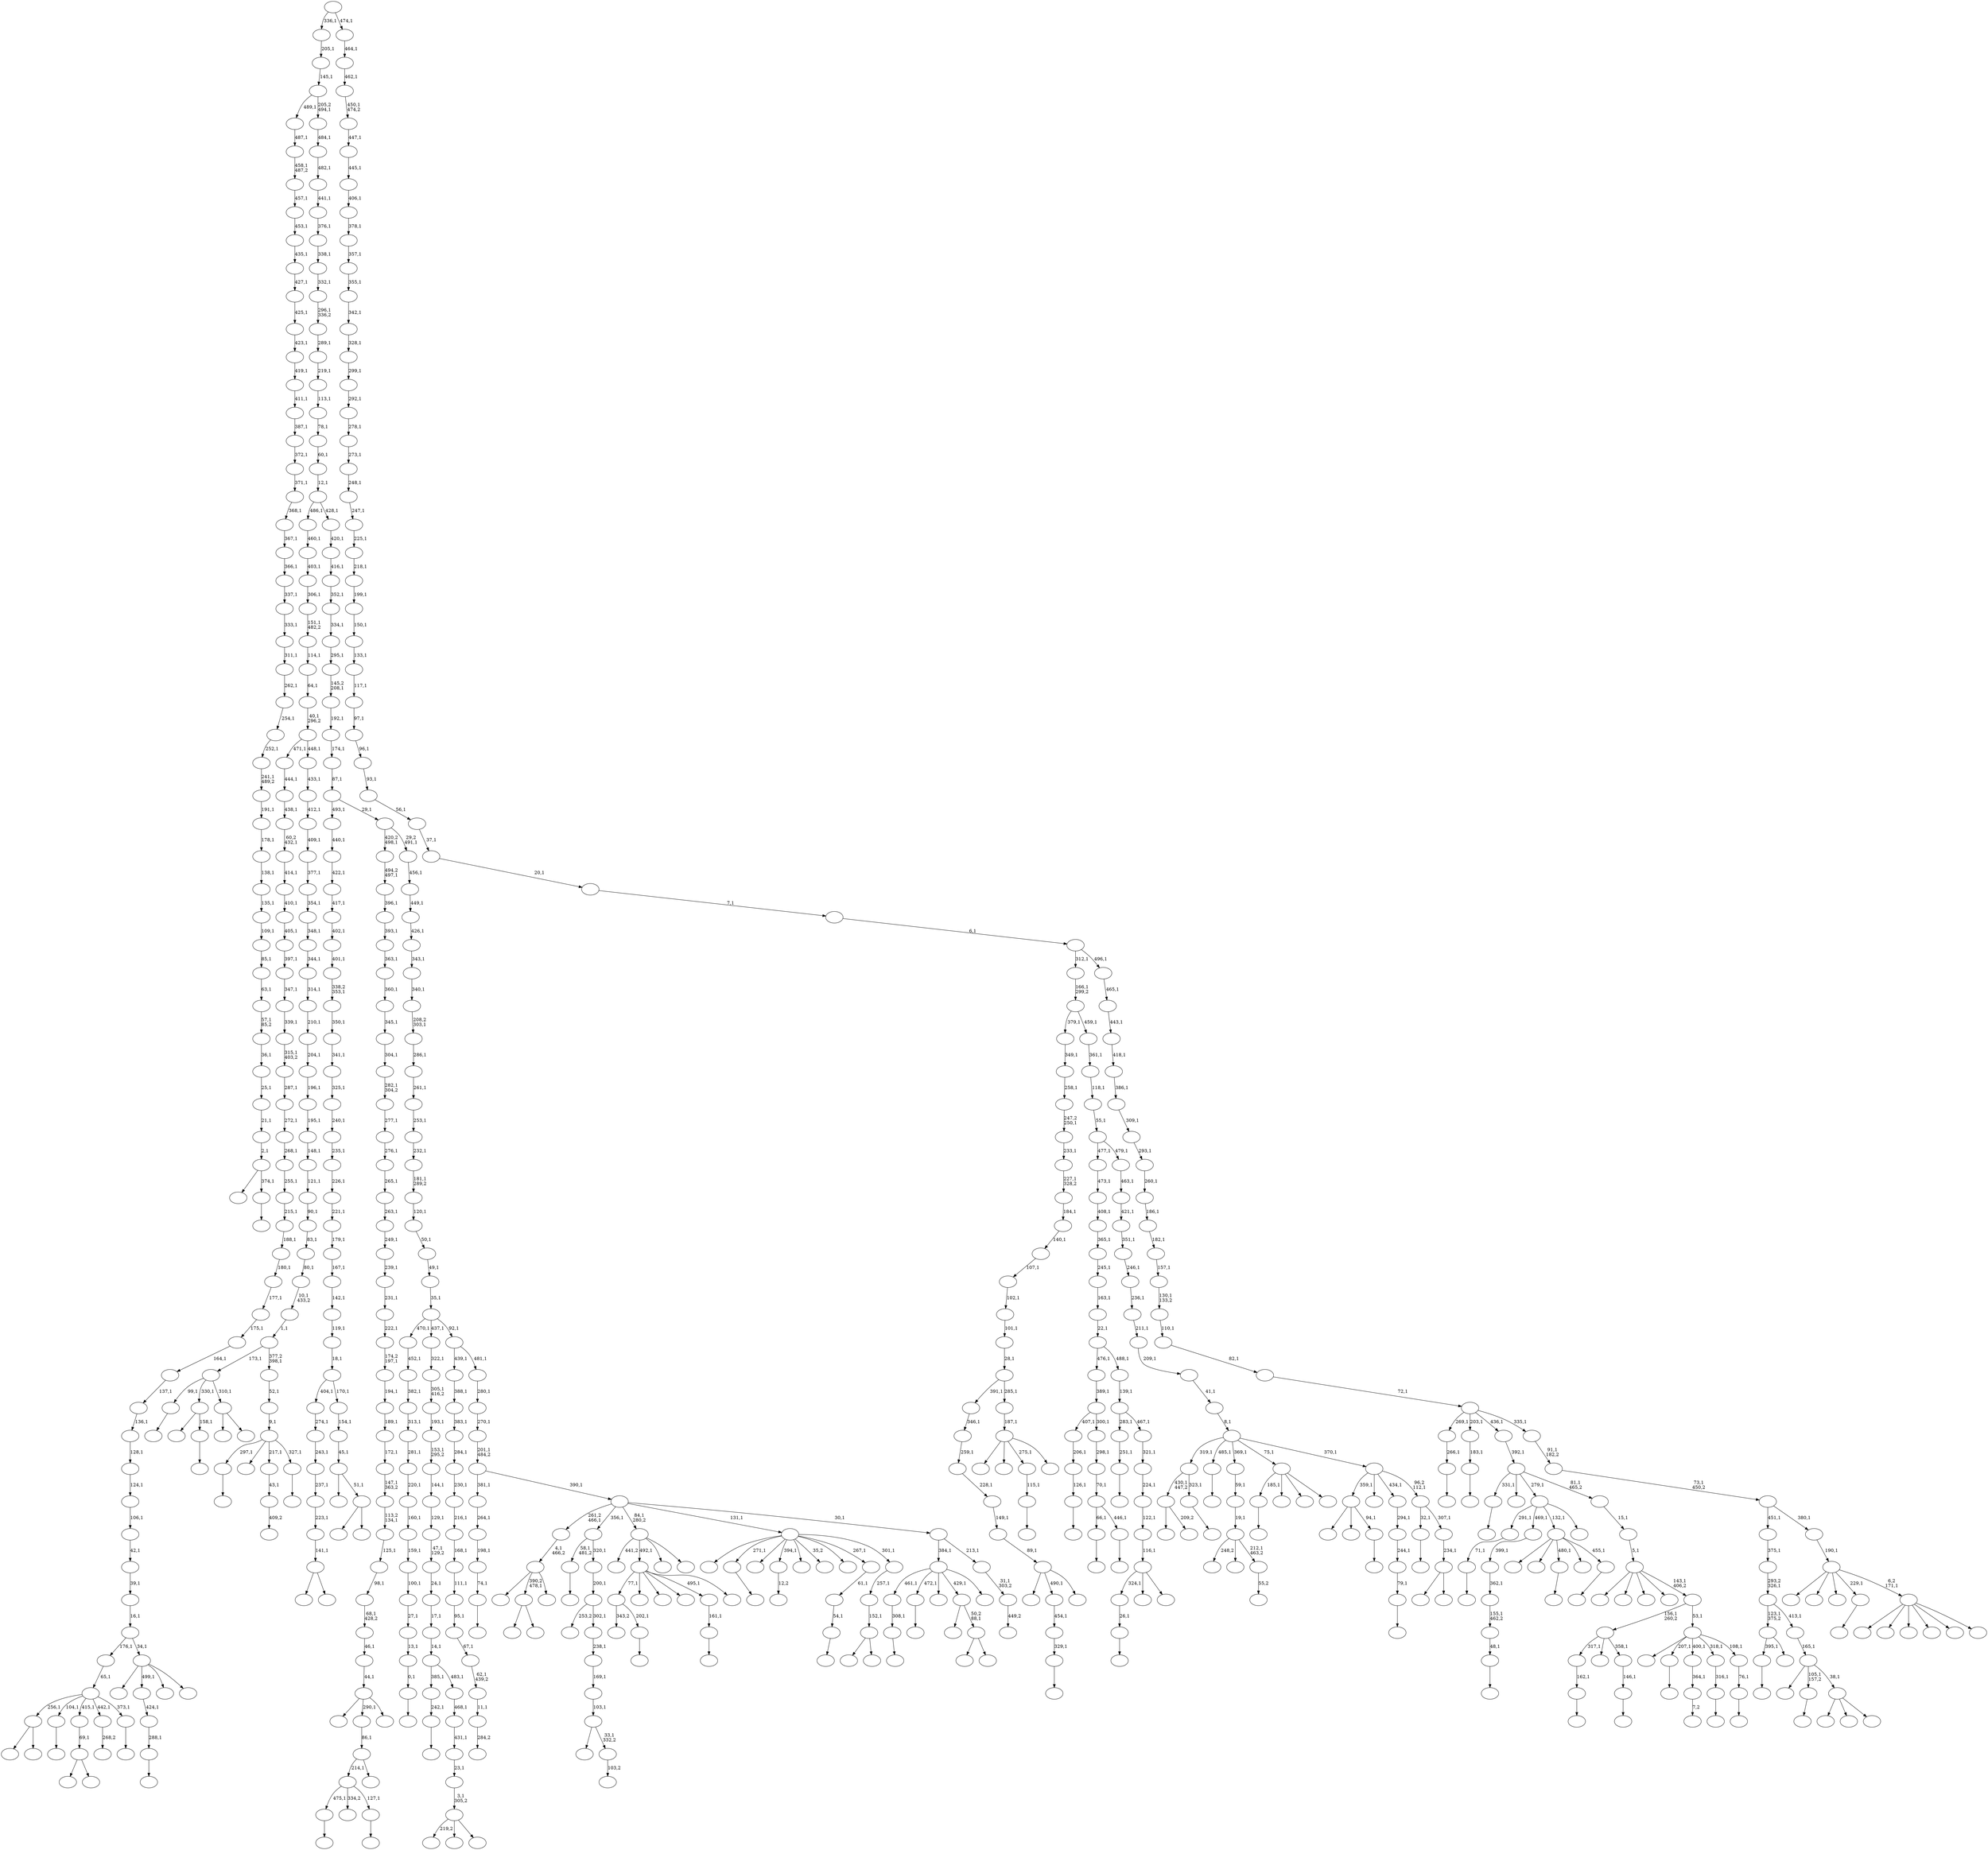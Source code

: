 digraph T {
	650 [label=""]
	649 [label=""]
	648 [label=""]
	647 [label=""]
	646 [label=""]
	645 [label=""]
	644 [label=""]
	643 [label=""]
	642 [label=""]
	641 [label=""]
	640 [label=""]
	639 [label=""]
	638 [label=""]
	637 [label=""]
	636 [label=""]
	635 [label=""]
	634 [label=""]
	633 [label=""]
	632 [label=""]
	631 [label=""]
	630 [label=""]
	629 [label=""]
	628 [label=""]
	627 [label=""]
	626 [label=""]
	625 [label=""]
	624 [label=""]
	623 [label=""]
	622 [label=""]
	621 [label=""]
	620 [label=""]
	619 [label=""]
	618 [label=""]
	617 [label=""]
	616 [label=""]
	615 [label=""]
	614 [label=""]
	613 [label=""]
	612 [label=""]
	611 [label=""]
	610 [label=""]
	609 [label=""]
	608 [label=""]
	607 [label=""]
	606 [label=""]
	605 [label=""]
	604 [label=""]
	603 [label=""]
	602 [label=""]
	601 [label=""]
	600 [label=""]
	599 [label=""]
	598 [label=""]
	597 [label=""]
	596 [label=""]
	595 [label=""]
	594 [label=""]
	593 [label=""]
	592 [label=""]
	591 [label=""]
	590 [label=""]
	589 [label=""]
	588 [label=""]
	587 [label=""]
	586 [label=""]
	585 [label=""]
	584 [label=""]
	583 [label=""]
	582 [label=""]
	581 [label=""]
	580 [label=""]
	579 [label=""]
	578 [label=""]
	577 [label=""]
	576 [label=""]
	575 [label=""]
	574 [label=""]
	573 [label=""]
	572 [label=""]
	571 [label=""]
	570 [label=""]
	569 [label=""]
	568 [label=""]
	567 [label=""]
	566 [label=""]
	565 [label=""]
	564 [label=""]
	563 [label=""]
	562 [label=""]
	561 [label=""]
	560 [label=""]
	559 [label=""]
	558 [label=""]
	557 [label=""]
	556 [label=""]
	555 [label=""]
	554 [label=""]
	553 [label=""]
	552 [label=""]
	551 [label=""]
	550 [label=""]
	549 [label=""]
	548 [label=""]
	547 [label=""]
	546 [label=""]
	545 [label=""]
	544 [label=""]
	543 [label=""]
	542 [label=""]
	541 [label=""]
	540 [label=""]
	539 [label=""]
	538 [label=""]
	537 [label=""]
	536 [label=""]
	535 [label=""]
	534 [label=""]
	533 [label=""]
	532 [label=""]
	531 [label=""]
	530 [label=""]
	529 [label=""]
	528 [label=""]
	527 [label=""]
	526 [label=""]
	525 [label=""]
	524 [label=""]
	523 [label=""]
	522 [label=""]
	521 [label=""]
	520 [label=""]
	519 [label=""]
	518 [label=""]
	517 [label=""]
	516 [label=""]
	515 [label=""]
	514 [label=""]
	513 [label=""]
	512 [label=""]
	511 [label=""]
	510 [label=""]
	509 [label=""]
	508 [label=""]
	507 [label=""]
	506 [label=""]
	505 [label=""]
	504 [label=""]
	503 [label=""]
	502 [label=""]
	501 [label=""]
	500 [label=""]
	499 [label=""]
	498 [label=""]
	497 [label=""]
	496 [label=""]
	495 [label=""]
	494 [label=""]
	493 [label=""]
	492 [label=""]
	491 [label=""]
	490 [label=""]
	489 [label=""]
	488 [label=""]
	487 [label=""]
	486 [label=""]
	485 [label=""]
	484 [label=""]
	483 [label=""]
	482 [label=""]
	481 [label=""]
	480 [label=""]
	479 [label=""]
	478 [label=""]
	477 [label=""]
	476 [label=""]
	475 [label=""]
	474 [label=""]
	473 [label=""]
	472 [label=""]
	471 [label=""]
	470 [label=""]
	469 [label=""]
	468 [label=""]
	467 [label=""]
	466 [label=""]
	465 [label=""]
	464 [label=""]
	463 [label=""]
	462 [label=""]
	461 [label=""]
	460 [label=""]
	459 [label=""]
	458 [label=""]
	457 [label=""]
	456 [label=""]
	455 [label=""]
	454 [label=""]
	453 [label=""]
	452 [label=""]
	451 [label=""]
	450 [label=""]
	449 [label=""]
	448 [label=""]
	447 [label=""]
	446 [label=""]
	445 [label=""]
	444 [label=""]
	443 [label=""]
	442 [label=""]
	441 [label=""]
	440 [label=""]
	439 [label=""]
	438 [label=""]
	437 [label=""]
	436 [label=""]
	435 [label=""]
	434 [label=""]
	433 [label=""]
	432 [label=""]
	431 [label=""]
	430 [label=""]
	429 [label=""]
	428 [label=""]
	427 [label=""]
	426 [label=""]
	425 [label=""]
	424 [label=""]
	423 [label=""]
	422 [label=""]
	421 [label=""]
	420 [label=""]
	419 [label=""]
	418 [label=""]
	417 [label=""]
	416 [label=""]
	415 [label=""]
	414 [label=""]
	413 [label=""]
	412 [label=""]
	411 [label=""]
	410 [label=""]
	409 [label=""]
	408 [label=""]
	407 [label=""]
	406 [label=""]
	405 [label=""]
	404 [label=""]
	403 [label=""]
	402 [label=""]
	401 [label=""]
	400 [label=""]
	399 [label=""]
	398 [label=""]
	397 [label=""]
	396 [label=""]
	395 [label=""]
	394 [label=""]
	393 [label=""]
	392 [label=""]
	391 [label=""]
	390 [label=""]
	389 [label=""]
	388 [label=""]
	387 [label=""]
	386 [label=""]
	385 [label=""]
	384 [label=""]
	383 [label=""]
	382 [label=""]
	381 [label=""]
	380 [label=""]
	379 [label=""]
	378 [label=""]
	377 [label=""]
	376 [label=""]
	375 [label=""]
	374 [label=""]
	373 [label=""]
	372 [label=""]
	371 [label=""]
	370 [label=""]
	369 [label=""]
	368 [label=""]
	367 [label=""]
	366 [label=""]
	365 [label=""]
	364 [label=""]
	363 [label=""]
	362 [label=""]
	361 [label=""]
	360 [label=""]
	359 [label=""]
	358 [label=""]
	357 [label=""]
	356 [label=""]
	355 [label=""]
	354 [label=""]
	353 [label=""]
	352 [label=""]
	351 [label=""]
	350 [label=""]
	349 [label=""]
	348 [label=""]
	347 [label=""]
	346 [label=""]
	345 [label=""]
	344 [label=""]
	343 [label=""]
	342 [label=""]
	341 [label=""]
	340 [label=""]
	339 [label=""]
	338 [label=""]
	337 [label=""]
	336 [label=""]
	335 [label=""]
	334 [label=""]
	333 [label=""]
	332 [label=""]
	331 [label=""]
	330 [label=""]
	329 [label=""]
	328 [label=""]
	327 [label=""]
	326 [label=""]
	325 [label=""]
	324 [label=""]
	323 [label=""]
	322 [label=""]
	321 [label=""]
	320 [label=""]
	319 [label=""]
	318 [label=""]
	317 [label=""]
	316 [label=""]
	315 [label=""]
	314 [label=""]
	313 [label=""]
	312 [label=""]
	311 [label=""]
	310 [label=""]
	309 [label=""]
	308 [label=""]
	307 [label=""]
	306 [label=""]
	305 [label=""]
	304 [label=""]
	303 [label=""]
	302 [label=""]
	301 [label=""]
	300 [label=""]
	299 [label=""]
	298 [label=""]
	297 [label=""]
	296 [label=""]
	295 [label=""]
	294 [label=""]
	293 [label=""]
	292 [label=""]
	291 [label=""]
	290 [label=""]
	289 [label=""]
	288 [label=""]
	287 [label=""]
	286 [label=""]
	285 [label=""]
	284 [label=""]
	283 [label=""]
	282 [label=""]
	281 [label=""]
	280 [label=""]
	279 [label=""]
	278 [label=""]
	277 [label=""]
	276 [label=""]
	275 [label=""]
	274 [label=""]
	273 [label=""]
	272 [label=""]
	271 [label=""]
	270 [label=""]
	269 [label=""]
	268 [label=""]
	267 [label=""]
	266 [label=""]
	265 [label=""]
	264 [label=""]
	263 [label=""]
	262 [label=""]
	261 [label=""]
	260 [label=""]
	259 [label=""]
	258 [label=""]
	257 [label=""]
	256 [label=""]
	255 [label=""]
	254 [label=""]
	253 [label=""]
	252 [label=""]
	251 [label=""]
	250 [label=""]
	249 [label=""]
	248 [label=""]
	247 [label=""]
	246 [label=""]
	245 [label=""]
	244 [label=""]
	243 [label=""]
	242 [label=""]
	241 [label=""]
	240 [label=""]
	239 [label=""]
	238 [label=""]
	237 [label=""]
	236 [label=""]
	235 [label=""]
	234 [label=""]
	233 [label=""]
	232 [label=""]
	231 [label=""]
	230 [label=""]
	229 [label=""]
	228 [label=""]
	227 [label=""]
	226 [label=""]
	225 [label=""]
	224 [label=""]
	223 [label=""]
	222 [label=""]
	221 [label=""]
	220 [label=""]
	219 [label=""]
	218 [label=""]
	217 [label=""]
	216 [label=""]
	215 [label=""]
	214 [label=""]
	213 [label=""]
	212 [label=""]
	211 [label=""]
	210 [label=""]
	209 [label=""]
	208 [label=""]
	207 [label=""]
	206 [label=""]
	205 [label=""]
	204 [label=""]
	203 [label=""]
	202 [label=""]
	201 [label=""]
	200 [label=""]
	199 [label=""]
	198 [label=""]
	197 [label=""]
	196 [label=""]
	195 [label=""]
	194 [label=""]
	193 [label=""]
	192 [label=""]
	191 [label=""]
	190 [label=""]
	189 [label=""]
	188 [label=""]
	187 [label=""]
	186 [label=""]
	185 [label=""]
	184 [label=""]
	183 [label=""]
	182 [label=""]
	181 [label=""]
	180 [label=""]
	179 [label=""]
	178 [label=""]
	177 [label=""]
	176 [label=""]
	175 [label=""]
	174 [label=""]
	173 [label=""]
	172 [label=""]
	171 [label=""]
	170 [label=""]
	169 [label=""]
	168 [label=""]
	167 [label=""]
	166 [label=""]
	165 [label=""]
	164 [label=""]
	163 [label=""]
	162 [label=""]
	161 [label=""]
	160 [label=""]
	159 [label=""]
	158 [label=""]
	157 [label=""]
	156 [label=""]
	155 [label=""]
	154 [label=""]
	153 [label=""]
	152 [label=""]
	151 [label=""]
	150 [label=""]
	149 [label=""]
	148 [label=""]
	147 [label=""]
	146 [label=""]
	145 [label=""]
	144 [label=""]
	143 [label=""]
	142 [label=""]
	141 [label=""]
	140 [label=""]
	139 [label=""]
	138 [label=""]
	137 [label=""]
	136 [label=""]
	135 [label=""]
	134 [label=""]
	133 [label=""]
	132 [label=""]
	131 [label=""]
	130 [label=""]
	129 [label=""]
	128 [label=""]
	127 [label=""]
	126 [label=""]
	125 [label=""]
	124 [label=""]
	123 [label=""]
	122 [label=""]
	121 [label=""]
	120 [label=""]
	119 [label=""]
	118 [label=""]
	117 [label=""]
	116 [label=""]
	115 [label=""]
	114 [label=""]
	113 [label=""]
	112 [label=""]
	111 [label=""]
	110 [label=""]
	109 [label=""]
	108 [label=""]
	107 [label=""]
	106 [label=""]
	105 [label=""]
	104 [label=""]
	103 [label=""]
	102 [label=""]
	101 [label=""]
	100 [label=""]
	99 [label=""]
	98 [label=""]
	97 [label=""]
	96 [label=""]
	95 [label=""]
	94 [label=""]
	93 [label=""]
	92 [label=""]
	91 [label=""]
	90 [label=""]
	89 [label=""]
	88 [label=""]
	87 [label=""]
	86 [label=""]
	85 [label=""]
	84 [label=""]
	83 [label=""]
	82 [label=""]
	81 [label=""]
	80 [label=""]
	79 [label=""]
	78 [label=""]
	77 [label=""]
	76 [label=""]
	75 [label=""]
	74 [label=""]
	73 [label=""]
	72 [label=""]
	71 [label=""]
	70 [label=""]
	69 [label=""]
	68 [label=""]
	67 [label=""]
	66 [label=""]
	65 [label=""]
	64 [label=""]
	63 [label=""]
	62 [label=""]
	61 [label=""]
	60 [label=""]
	59 [label=""]
	58 [label=""]
	57 [label=""]
	56 [label=""]
	55 [label=""]
	54 [label=""]
	53 [label=""]
	52 [label=""]
	51 [label=""]
	50 [label=""]
	49 [label=""]
	48 [label=""]
	47 [label=""]
	46 [label=""]
	45 [label=""]
	44 [label=""]
	43 [label=""]
	42 [label=""]
	41 [label=""]
	40 [label=""]
	39 [label=""]
	38 [label=""]
	37 [label=""]
	36 [label=""]
	35 [label=""]
	34 [label=""]
	33 [label=""]
	32 [label=""]
	31 [label=""]
	30 [label=""]
	29 [label=""]
	28 [label=""]
	27 [label=""]
	26 [label=""]
	25 [label=""]
	24 [label=""]
	23 [label=""]
	22 [label=""]
	21 [label=""]
	20 [label=""]
	19 [label=""]
	18 [label=""]
	17 [label=""]
	16 [label=""]
	15 [label=""]
	14 [label=""]
	13 [label=""]
	12 [label=""]
	11 [label=""]
	10 [label=""]
	9 [label=""]
	8 [label=""]
	7 [label=""]
	6 [label=""]
	5 [label=""]
	4 [label=""]
	3 [label=""]
	2 [label=""]
	1 [label=""]
	0 [label=""]
	643 -> 647 [label=""]
	643 -> 644 [label=""]
	641 -> 642 [label=""]
	639 -> 640 [label=""]
	638 -> 639 [label="288,1"]
	637 -> 638 [label="424,1"]
	635 -> 636 [label=""]
	634 -> 635 [label="251,1"]
	632 -> 633 [label=""]
	631 -> 632 [label="308,1"]
	627 -> 628 [label=""]
	626 -> 627 [label="162,1"]
	619 -> 620 [label=""]
	618 -> 649 [label="343,2"]
	618 -> 619 [label="202,1"]
	616 -> 617 [label=""]
	611 -> 612 [label=""]
	607 -> 608 [label="284,2"]
	606 -> 607 [label="11,1"]
	605 -> 606 [label="62,1\n439,2"]
	604 -> 605 [label="67,1"]
	603 -> 604 [label="95,1"]
	602 -> 603 [label="111,1"]
	601 -> 602 [label="168,1"]
	600 -> 601 [label="216,1"]
	599 -> 600 [label="230,1"]
	598 -> 599 [label="284,1"]
	597 -> 598 [label="383,1"]
	596 -> 597 [label="388,1"]
	592 -> 593 [label=""]
	590 -> 591 [label=""]
	587 -> 588 [label=""]
	586 -> 587 [label="0,1"]
	585 -> 586 [label="13,1"]
	584 -> 585 [label="27,1"]
	583 -> 584 [label="100,1"]
	582 -> 583 [label="159,1"]
	581 -> 582 [label="160,1"]
	580 -> 581 [label="220,1"]
	579 -> 580 [label="281,1"]
	578 -> 579 [label="313,1"]
	577 -> 578 [label="382,1"]
	576 -> 577 [label="452,1"]
	574 -> 575 [label=""]
	568 -> 629 [label=""]
	568 -> 569 [label="209,2"]
	566 -> 567 [label=""]
	560 -> 561 [label=""]
	559 -> 560 [label="126,1"]
	558 -> 559 [label="206,1"]
	555 -> 556 [label=""]
	554 -> 574 [label="66,1"]
	554 -> 555 [label="446,1"]
	553 -> 554 [label="70,1"]
	552 -> 553 [label="298,1"]
	551 -> 558 [label="407,1"]
	551 -> 552 [label="300,1"]
	550 -> 551 [label="389,1"]
	546 -> 613 [label=""]
	546 -> 547 [label=""]
	545 -> 546 [label="69,1"]
	543 -> 544 [label=""]
	541 -> 542 [label=""]
	540 -> 541 [label="146,1"]
	539 -> 626 [label="317,1"]
	539 -> 595 [label=""]
	539 -> 540 [label="358,1"]
	537 -> 538 [label=""]
	536 -> 537 [label="71,1"]
	534 -> 535 [label=""]
	532 -> 533 [label=""]
	531 -> 532 [label="48,1"]
	530 -> 531 [label="155,1\n462,2"]
	529 -> 530 [label="362,1"]
	528 -> 529 [label="399,1"]
	525 -> 526 [label=""]
	524 -> 525 [label="26,1"]
	520 -> 521 [label=""]
	519 -> 520 [label="242,1"]
	517 -> 518 [label="268,2"]
	514 -> 515 [label=""]
	511 -> 512 [label=""]
	510 -> 568 [label="430,1\n447,2"]
	510 -> 511 [label="323,1"]
	508 -> 509 [label="7,2"]
	507 -> 508 [label="364,1"]
	502 -> 563 [label=""]
	502 -> 503 [label=""]
	498 -> 499 [label=""]
	496 -> 497 [label=""]
	495 -> 496 [label="329,1"]
	494 -> 495 [label="454,1"]
	490 -> 491 [label=""]
	489 -> 490 [label="161,1"]
	485 -> 486 [label=""]
	484 -> 643 [label="256,1"]
	484 -> 566 [label="104,1"]
	484 -> 545 [label="415,1"]
	484 -> 517 [label="442,1"]
	484 -> 485 [label="373,1"]
	483 -> 484 [label="65,1"]
	475 -> 505 [label=""]
	475 -> 476 [label=""]
	474 -> 475 [label="141,1"]
	473 -> 474 [label="223,1"]
	472 -> 473 [label="237,1"]
	471 -> 472 [label="243,1"]
	470 -> 471 [label="274,1"]
	468 -> 589 [label=""]
	468 -> 502 [label="390,2\n478,1"]
	468 -> 469 [label=""]
	467 -> 468 [label="4,1\n466,2"]
	465 -> 466 [label=""]
	463 -> 513 [label="219,2"]
	463 -> 487 [label=""]
	463 -> 464 [label=""]
	462 -> 463 [label="3,1\n305,2"]
	461 -> 462 [label="23,1"]
	460 -> 461 [label="431,1"]
	459 -> 460 [label="468,1"]
	458 -> 519 [label="385,1"]
	458 -> 459 [label="483,1"]
	457 -> 458 [label="14,1"]
	456 -> 457 [label="17,1"]
	455 -> 456 [label="24,1"]
	454 -> 455 [label="47,1\n129,2"]
	453 -> 454 [label="129,1"]
	452 -> 453 [label="144,1"]
	451 -> 452 [label="153,1\n295,2"]
	450 -> 451 [label="193,1"]
	449 -> 450 [label="305,1\n416,2"]
	448 -> 449 [label="322,1"]
	445 -> 446 [label="12,2"]
	441 -> 442 [label=""]
	440 -> 624 [label=""]
	440 -> 441 [label="374,1"]
	439 -> 440 [label="2,1"]
	438 -> 439 [label="21,1"]
	437 -> 438 [label="25,1"]
	436 -> 437 [label="36,1"]
	435 -> 436 [label="57,1\n85,2"]
	434 -> 435 [label="63,1"]
	433 -> 434 [label="85,1"]
	432 -> 433 [label="109,1"]
	431 -> 432 [label="135,1"]
	430 -> 431 [label="138,1"]
	429 -> 430 [label="178,1"]
	428 -> 429 [label="191,1"]
	427 -> 428 [label="241,1\n489,2"]
	426 -> 427 [label="252,1"]
	425 -> 426 [label="254,1"]
	424 -> 425 [label="262,1"]
	423 -> 424 [label="311,1"]
	422 -> 423 [label="333,1"]
	421 -> 422 [label="337,1"]
	420 -> 421 [label="366,1"]
	419 -> 420 [label="367,1"]
	418 -> 419 [label="368,1"]
	417 -> 418 [label="371,1"]
	416 -> 417 [label="372,1"]
	415 -> 416 [label="387,1"]
	414 -> 415 [label="411,1"]
	413 -> 414 [label="419,1"]
	412 -> 413 [label="423,1"]
	411 -> 412 [label="425,1"]
	410 -> 411 [label="427,1"]
	409 -> 410 [label="435,1"]
	408 -> 409 [label="453,1"]
	407 -> 408 [label="457,1"]
	406 -> 407 [label="458,1\n487,2"]
	405 -> 406 [label="487,1"]
	403 -> 514 [label="395,1"]
	403 -> 404 [label=""]
	398 -> 399 [label=""]
	397 -> 646 [label=""]
	397 -> 557 [label=""]
	397 -> 398 [label="94,1"]
	393 -> 394 [label=""]
	392 -> 611 [label="475,1"]
	392 -> 443 [label="334,2"]
	392 -> 393 [label="127,1"]
	390 -> 615 [label=""]
	390 -> 391 [label=""]
	389 -> 481 [label=""]
	389 -> 390 [label="51,1"]
	388 -> 389 [label="45,1"]
	387 -> 388 [label="154,1"]
	386 -> 470 [label="404,1"]
	386 -> 387 [label="170,1"]
	385 -> 386 [label="18,1"]
	384 -> 385 [label="119,1"]
	383 -> 384 [label="142,1"]
	382 -> 383 [label="167,1"]
	381 -> 382 [label="179,1"]
	380 -> 381 [label="221,1"]
	379 -> 380 [label="226,1"]
	378 -> 379 [label="235,1"]
	377 -> 378 [label="240,1"]
	376 -> 377 [label="325,1"]
	375 -> 376 [label="341,1"]
	374 -> 375 [label="350,1"]
	373 -> 374 [label="338,2\n353,1"]
	372 -> 373 [label="401,1"]
	371 -> 372 [label="402,1"]
	370 -> 371 [label="417,1"]
	369 -> 370 [label="422,1"]
	368 -> 369 [label="440,1"]
	366 -> 367 [label=""]
	365 -> 366 [label="115,1"]
	362 -> 363 [label=""]
	361 -> 362 [label="316,1"]
	357 -> 358 [label=""]
	356 -> 501 [label=""]
	356 -> 357 [label="158,1"]
	354 -> 355 [label=""]
	352 -> 353 [label=""]
	351 -> 352 [label="79,1"]
	350 -> 351 [label="244,1"]
	349 -> 350 [label="294,1"]
	347 -> 348 [label=""]
	345 -> 648 [label=""]
	345 -> 637 [label="499,1"]
	345 -> 492 [label=""]
	345 -> 346 [label=""]
	344 -> 483 [label="176,1"]
	344 -> 345 [label="34,1"]
	343 -> 344 [label="16,1"]
	342 -> 343 [label="39,1"]
	341 -> 342 [label="42,1"]
	340 -> 341 [label="106,1"]
	339 -> 340 [label="124,1"]
	338 -> 339 [label="128,1"]
	337 -> 338 [label="136,1"]
	336 -> 337 [label="137,1"]
	335 -> 336 [label="164,1"]
	334 -> 335 [label="175,1"]
	333 -> 334 [label="177,1"]
	332 -> 333 [label="180,1"]
	331 -> 332 [label="188,1"]
	330 -> 331 [label="215,1"]
	329 -> 330 [label="255,1"]
	328 -> 329 [label="268,1"]
	327 -> 328 [label="272,1"]
	326 -> 327 [label="287,1"]
	325 -> 326 [label="315,1\n403,2"]
	324 -> 325 [label="339,1"]
	323 -> 324 [label="347,1"]
	322 -> 323 [label="397,1"]
	321 -> 322 [label="405,1"]
	320 -> 321 [label="410,1"]
	319 -> 320 [label="414,1"]
	318 -> 319 [label="60,2\n432,1"]
	317 -> 318 [label="438,1"]
	316 -> 317 [label="444,1"]
	314 -> 315 [label=""]
	312 -> 313 [label="409,2"]
	311 -> 312 [label="43,1"]
	309 -> 310 [label="55,2"]
	308 -> 625 [label="248,2"]
	308 -> 400 [label=""]
	308 -> 309 [label="212,1\n463,2"]
	307 -> 308 [label="19,1"]
	306 -> 307 [label="59,1"]
	303 -> 304 [label=""]
	302 -> 570 [label=""]
	302 -> 548 [label=""]
	302 -> 543 [label="480,1"]
	302 -> 500 [label=""]
	302 -> 303 [label="455,1"]
	300 -> 301 [label=""]
	298 -> 299 [label=""]
	297 -> 298 [label="266,1"]
	295 -> 359 [label=""]
	295 -> 296 [label=""]
	294 -> 564 [label=""]
	294 -> 295 [label="50,2\n88,1"]
	292 -> 527 [label=""]
	292 -> 293 [label=""]
	291 -> 465 [label="99,1"]
	291 -> 356 [label="330,1"]
	291 -> 292 [label="310,1"]
	289 -> 290 [label="103,2"]
	288 -> 623 [label=""]
	288 -> 289 [label="33,1\n332,2"]
	287 -> 288 [label="103,1"]
	286 -> 287 [label="169,1"]
	285 -> 286 [label="238,1"]
	284 -> 402 [label="253,2"]
	284 -> 285 [label="302,1"]
	283 -> 284 [label="200,1"]
	282 -> 347 [label="58,1\n481,2"]
	282 -> 283 [label="320,1"]
	280 -> 618 [label="77,1"]
	280 -> 610 [label=""]
	280 -> 609 [label=""]
	280 -> 573 [label=""]
	280 -> 489 [label="495,1"]
	280 -> 281 [label=""]
	278 -> 631 [label="461,1"]
	278 -> 592 [label="472,1"]
	278 -> 478 [label=""]
	278 -> 294 [label="429,1"]
	278 -> 279 [label=""]
	276 -> 641 [label="185,1"]
	276 -> 447 [label=""]
	276 -> 305 [label=""]
	276 -> 277 [label=""]
	272 -> 614 [label=""]
	272 -> 494 [label="490,1"]
	272 -> 273 [label=""]
	271 -> 272 [label="89,1"]
	270 -> 271 [label="149,1"]
	269 -> 270 [label="228,1"]
	268 -> 269 [label="259,1"]
	267 -> 268 [label="346,1"]
	265 -> 536 [label="291,1"]
	265 -> 528 [label="469,1"]
	265 -> 302 [label="132,1"]
	265 -> 266 [label=""]
	263 -> 264 [label=""]
	262 -> 616 [label="297,1"]
	262 -> 506 [label=""]
	262 -> 311 [label="217,1"]
	262 -> 263 [label="327,1"]
	261 -> 262 [label="9,1"]
	260 -> 261 [label="52,1"]
	259 -> 291 [label="173,1"]
	259 -> 260 [label="377,2\n398,1"]
	258 -> 259 [label="1,1"]
	257 -> 258 [label="10,1\n433,2"]
	256 -> 257 [label="80,1"]
	255 -> 256 [label="83,1"]
	254 -> 255 [label="90,1"]
	253 -> 254 [label="121,1"]
	252 -> 253 [label="148,1"]
	251 -> 252 [label="195,1"]
	250 -> 251 [label="196,1"]
	249 -> 250 [label="204,1"]
	248 -> 249 [label="210,1"]
	247 -> 248 [label="314,1"]
	246 -> 247 [label="344,1"]
	245 -> 246 [label="348,1"]
	244 -> 245 [label="354,1"]
	243 -> 244 [label="377,1"]
	242 -> 243 [label="409,1"]
	241 -> 242 [label="412,1"]
	240 -> 241 [label="433,1"]
	239 -> 316 [label="471,1"]
	239 -> 240 [label="448,1"]
	238 -> 239 [label="40,1\n296,2"]
	237 -> 238 [label="64,1"]
	236 -> 237 [label="114,1"]
	235 -> 236 [label="151,1\n482,2"]
	234 -> 235 [label="306,1"]
	233 -> 234 [label="403,1"]
	232 -> 233 [label="460,1"]
	229 -> 230 [label=""]
	228 -> 229 [label="74,1"]
	227 -> 228 [label="198,1"]
	226 -> 227 [label="264,1"]
	223 -> 224 [label=""]
	222 -> 223 [label="54,1"]
	221 -> 222 [label="61,1"]
	219 -> 220 [label=""]
	218 -> 219 [label="183,1"]
	216 -> 524 [label="324,1"]
	216 -> 395 [label=""]
	216 -> 217 [label=""]
	215 -> 216 [label="116,1"]
	214 -> 215 [label="122,1"]
	213 -> 214 [label="224,1"]
	212 -> 213 [label="321,1"]
	211 -> 634 [label="283,1"]
	211 -> 212 [label="467,1"]
	210 -> 211 [label="139,1"]
	209 -> 550 [label="476,1"]
	209 -> 210 [label="488,1"]
	208 -> 209 [label="22,1"]
	207 -> 208 [label="163,1"]
	206 -> 207 [label="245,1"]
	205 -> 206 [label="365,1"]
	204 -> 205 [label="408,1"]
	203 -> 204 [label="473,1"]
	201 -> 565 [label=""]
	201 -> 479 [label=""]
	201 -> 202 [label=""]
	200 -> 622 [label=""]
	200 -> 300 [label="105,1\n157,2"]
	200 -> 201 [label="38,1"]
	199 -> 200 [label="165,1"]
	198 -> 403 [label="123,1\n375,2"]
	198 -> 199 [label="413,1"]
	197 -> 198 [label="293,2\n326,1"]
	196 -> 197 [label="375,1"]
	194 -> 444 [label="441,2"]
	194 -> 280 [label="492,1"]
	194 -> 274 [label=""]
	194 -> 195 [label=""]
	192 -> 193 [label=""]
	191 -> 192 [label="76,1"]
	190 -> 594 [label=""]
	190 -> 590 [label="207,1"]
	190 -> 507 [label="400,1"]
	190 -> 361 [label="318,1"]
	190 -> 191 [label="108,1"]
	189 -> 539 [label="156,1\n260,2"]
	189 -> 190 [label="53,1"]
	188 -> 645 [label=""]
	188 -> 630 [label=""]
	188 -> 488 [label=""]
	188 -> 275 [label=""]
	188 -> 189 [label="143,1\n406,2"]
	187 -> 188 [label="5,1"]
	186 -> 187 [label="15,1"]
	185 -> 534 [label="331,1"]
	185 -> 360 [label=""]
	185 -> 265 [label="279,1"]
	185 -> 186 [label="81,1\n465,2"]
	184 -> 185 [label="392,1"]
	182 -> 392 [label="214,1"]
	182 -> 183 [label=""]
	181 -> 182 [label="86,1"]
	179 -> 571 [label=""]
	179 -> 504 [label=""]
	179 -> 365 [label="275,1"]
	179 -> 180 [label=""]
	178 -> 179 [label="187,1"]
	177 -> 267 [label="391,1"]
	177 -> 178 [label="285,1"]
	176 -> 177 [label="28,1"]
	175 -> 176 [label="101,1"]
	174 -> 175 [label="102,1"]
	173 -> 174 [label="107,1"]
	172 -> 173 [label="140,1"]
	171 -> 172 [label="184,1"]
	170 -> 171 [label="227,1\n328,2"]
	169 -> 170 [label="233,1"]
	168 -> 169 [label="247,2\n250,1"]
	167 -> 168 [label="258,1"]
	166 -> 167 [label="349,1"]
	164 -> 523 [label=""]
	164 -> 165 [label=""]
	163 -> 164 [label="152,1"]
	162 -> 163 [label="257,1"]
	161 -> 621 [label=""]
	161 -> 498 [label="271,1"]
	161 -> 493 [label=""]
	161 -> 445 [label="394,1"]
	161 -> 401 [label=""]
	161 -> 231 [label="35,2"]
	161 -> 225 [label=""]
	161 -> 221 [label="267,1"]
	161 -> 162 [label="301,1"]
	159 -> 482 [label=""]
	159 -> 181 [label="290,1"]
	159 -> 160 [label=""]
	158 -> 159 [label="44,1"]
	157 -> 158 [label="46,1"]
	156 -> 157 [label="68,1\n428,2"]
	155 -> 156 [label="98,1"]
	154 -> 155 [label="125,1"]
	153 -> 154 [label="113,2\n134,1"]
	152 -> 153 [label="147,1\n363,2"]
	151 -> 152 [label="172,1"]
	150 -> 151 [label="189,1"]
	149 -> 150 [label="194,1"]
	148 -> 149 [label="174,2\n197,1"]
	147 -> 148 [label="222,1"]
	146 -> 147 [label="231,1"]
	145 -> 146 [label="239,1"]
	144 -> 145 [label="249,1"]
	143 -> 144 [label="263,1"]
	142 -> 143 [label="265,1"]
	141 -> 142 [label="276,1"]
	140 -> 141 [label="277,1"]
	139 -> 140 [label="282,1\n304,2"]
	138 -> 139 [label="304,1"]
	137 -> 138 [label="345,1"]
	136 -> 137 [label="360,1"]
	135 -> 136 [label="363,1"]
	134 -> 135 [label="393,1"]
	133 -> 134 [label="396,1"]
	132 -> 133 [label="494,2\n497,1"]
	130 -> 131 [label="449,2"]
	129 -> 130 [label="31,1\n303,2"]
	128 -> 278 [label="384,1"]
	128 -> 129 [label="213,1"]
	127 -> 467 [label="261,2\n466,1"]
	127 -> 282 [label="356,1"]
	127 -> 194 [label="84,1\n280,2"]
	127 -> 161 [label="131,1"]
	127 -> 128 [label="30,1"]
	126 -> 226 [label="381,1"]
	126 -> 127 [label="390,1"]
	125 -> 126 [label="201,1\n484,2"]
	124 -> 125 [label="270,1"]
	123 -> 124 [label="280,1"]
	122 -> 596 [label="439,1"]
	122 -> 123 [label="481,1"]
	121 -> 576 [label="470,1"]
	121 -> 448 [label="437,1"]
	121 -> 122 [label="92,1"]
	120 -> 121 [label="35,1"]
	119 -> 120 [label="49,1"]
	118 -> 119 [label="50,1"]
	117 -> 118 [label="120,1"]
	116 -> 117 [label="181,1\n289,2"]
	115 -> 116 [label="232,1"]
	114 -> 115 [label="253,1"]
	113 -> 114 [label="261,1"]
	112 -> 113 [label="286,1"]
	111 -> 112 [label="208,2\n303,1"]
	110 -> 111 [label="340,1"]
	109 -> 110 [label="343,1"]
	108 -> 109 [label="426,1"]
	107 -> 108 [label="449,1"]
	106 -> 107 [label="456,1"]
	105 -> 132 [label="420,2\n498,1"]
	105 -> 106 [label="29,2\n491,1"]
	104 -> 368 [label="493,1"]
	104 -> 105 [label="29,1"]
	103 -> 104 [label="87,1"]
	102 -> 103 [label="174,1"]
	101 -> 102 [label="192,1"]
	100 -> 101 [label="145,2\n208,1"]
	99 -> 100 [label="295,1"]
	98 -> 99 [label="334,1"]
	97 -> 98 [label="352,1"]
	96 -> 97 [label="416,1"]
	95 -> 96 [label="420,1"]
	94 -> 232 [label="486,1"]
	94 -> 95 [label="428,1"]
	93 -> 94 [label="12,1"]
	92 -> 93 [label="60,1"]
	91 -> 92 [label="78,1"]
	90 -> 91 [label="113,1"]
	89 -> 90 [label="219,1"]
	88 -> 89 [label="289,1"]
	87 -> 88 [label="296,1\n336,2"]
	86 -> 87 [label="332,1"]
	85 -> 86 [label="338,1"]
	84 -> 85 [label="376,1"]
	83 -> 84 [label="441,1"]
	82 -> 83 [label="482,1"]
	81 -> 82 [label="484,1"]
	80 -> 405 [label="489,1"]
	80 -> 81 [label="205,2\n494,1"]
	79 -> 80 [label="145,1"]
	78 -> 79 [label="205,1"]
	76 -> 77 [label=""]
	74 -> 549 [label=""]
	74 -> 75 [label=""]
	73 -> 74 [label="234,1"]
	72 -> 76 [label="32,1"]
	72 -> 73 [label="307,1"]
	71 -> 397 [label="359,1"]
	71 -> 396 [label=""]
	71 -> 349 [label="434,1"]
	71 -> 72 [label="96,2\n112,1"]
	70 -> 510 [label="319,1"]
	70 -> 354 [label="485,1"]
	70 -> 306 [label="369,1"]
	70 -> 276 [label="75,1"]
	70 -> 71 [label="370,1"]
	69 -> 70 [label="8,1"]
	68 -> 69 [label="41,1"]
	67 -> 68 [label="209,1"]
	66 -> 67 [label="211,1"]
	65 -> 66 [label="236,1"]
	64 -> 65 [label="246,1"]
	63 -> 64 [label="351,1"]
	62 -> 63 [label="421,1"]
	61 -> 62 [label="463,1"]
	60 -> 203 [label="477,1"]
	60 -> 61 [label="479,1"]
	59 -> 60 [label="55,1"]
	58 -> 59 [label="118,1"]
	57 -> 58 [label="361,1"]
	56 -> 166 [label="379,1"]
	56 -> 57 [label="459,1"]
	55 -> 56 [label="166,1\n299,2"]
	53 -> 650 [label=""]
	53 -> 572 [label=""]
	53 -> 562 [label=""]
	53 -> 522 [label=""]
	53 -> 477 [label=""]
	53 -> 54 [label=""]
	52 -> 516 [label=""]
	52 -> 480 [label=""]
	52 -> 364 [label=""]
	52 -> 314 [label="229,1"]
	52 -> 53 [label="6,2\n171,1"]
	51 -> 52 [label="190,1"]
	50 -> 196 [label="451,1"]
	50 -> 51 [label="380,1"]
	49 -> 50 [label="73,1\n450,2"]
	48 -> 49 [label="91,1\n182,2"]
	47 -> 297 [label="269,1"]
	47 -> 218 [label="203,1"]
	47 -> 184 [label="436,1"]
	47 -> 48 [label="335,1"]
	46 -> 47 [label="72,1"]
	45 -> 46 [label="82,1"]
	44 -> 45 [label="110,1"]
	43 -> 44 [label="130,1\n133,2"]
	42 -> 43 [label="157,1"]
	41 -> 42 [label="182,1"]
	40 -> 41 [label="186,1"]
	39 -> 40 [label="260,1"]
	38 -> 39 [label="293,1"]
	37 -> 38 [label="309,1"]
	36 -> 37 [label="386,1"]
	35 -> 36 [label="418,1"]
	34 -> 35 [label="443,1"]
	33 -> 34 [label="465,1"]
	32 -> 55 [label="312,1"]
	32 -> 33 [label="496,1"]
	31 -> 32 [label="6,1"]
	30 -> 31 [label="7,1"]
	29 -> 30 [label="20,1"]
	28 -> 29 [label="37,1"]
	27 -> 28 [label="56,1"]
	26 -> 27 [label="93,1"]
	25 -> 26 [label="96,1"]
	24 -> 25 [label="97,1"]
	23 -> 24 [label="117,1"]
	22 -> 23 [label="133,1"]
	21 -> 22 [label="150,1"]
	20 -> 21 [label="199,1"]
	19 -> 20 [label="218,1"]
	18 -> 19 [label="225,1"]
	17 -> 18 [label="247,1"]
	16 -> 17 [label="248,1"]
	15 -> 16 [label="273,1"]
	14 -> 15 [label="278,1"]
	13 -> 14 [label="292,1"]
	12 -> 13 [label="299,1"]
	11 -> 12 [label="328,1"]
	10 -> 11 [label="342,1"]
	9 -> 10 [label="355,1"]
	8 -> 9 [label="357,1"]
	7 -> 8 [label="378,1"]
	6 -> 7 [label="406,1"]
	5 -> 6 [label="445,1"]
	4 -> 5 [label="447,1"]
	3 -> 4 [label="450,1\n474,2"]
	2 -> 3 [label="462,1"]
	1 -> 2 [label="464,1"]
	0 -> 78 [label="336,1"]
	0 -> 1 [label="474,1"]
}
